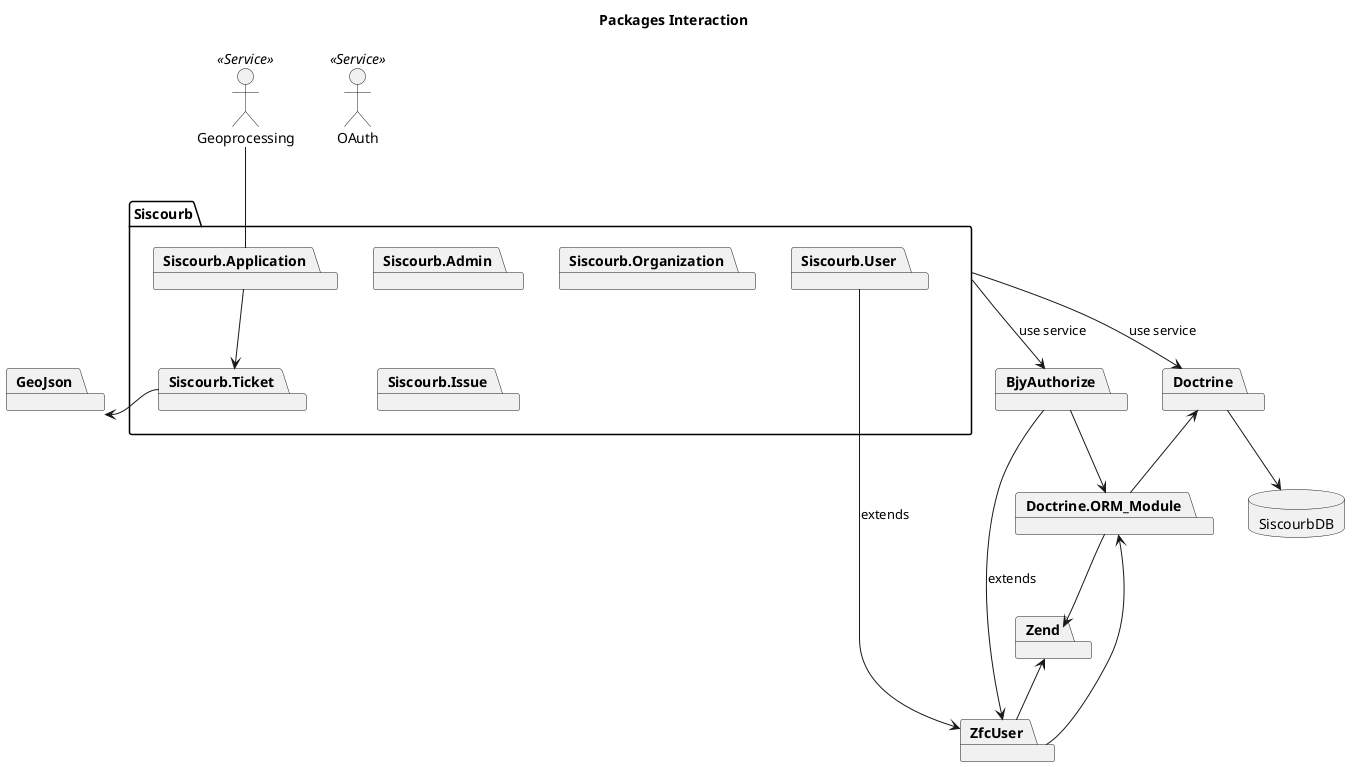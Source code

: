 @startuml

title Packages Interaction


package Siscourb{
    package Siscourb.Application

    package Siscourb.User

    package Siscourb.Admin

    package Siscourb.Organization

    package Siscourb.Issue

    package Siscourb.Ticket
}

actor Geoprocessing <<Service>>
actor OAuth <<Service>>

package GeoJson

GeoJson <- Siscourb.Ticket

Geoprocessing -- Siscourb.Application

Siscourb.Application --> Siscourb.Ticket

package Zend

package Doctrine.ORM_Module

package Doctrine

database "SiscourbDB"

Siscourb --> Doctrine :use service

Doctrine --> SiscourbDB

Doctrine <-- Doctrine.ORM_Module
Doctrine.ORM_Module --> Zend

package ZfcUser

package BjyAuthorize

Zend <-- ZfcUser
BjyAuthorize --> ZfcUser :extends

ZfcUser --> Doctrine.ORM_Module
BjyAuthorize --> Doctrine.ORM_Module

Siscourb --> BjyAuthorize :use service
Siscourb.User --> ZfcUser :extends

@enduml